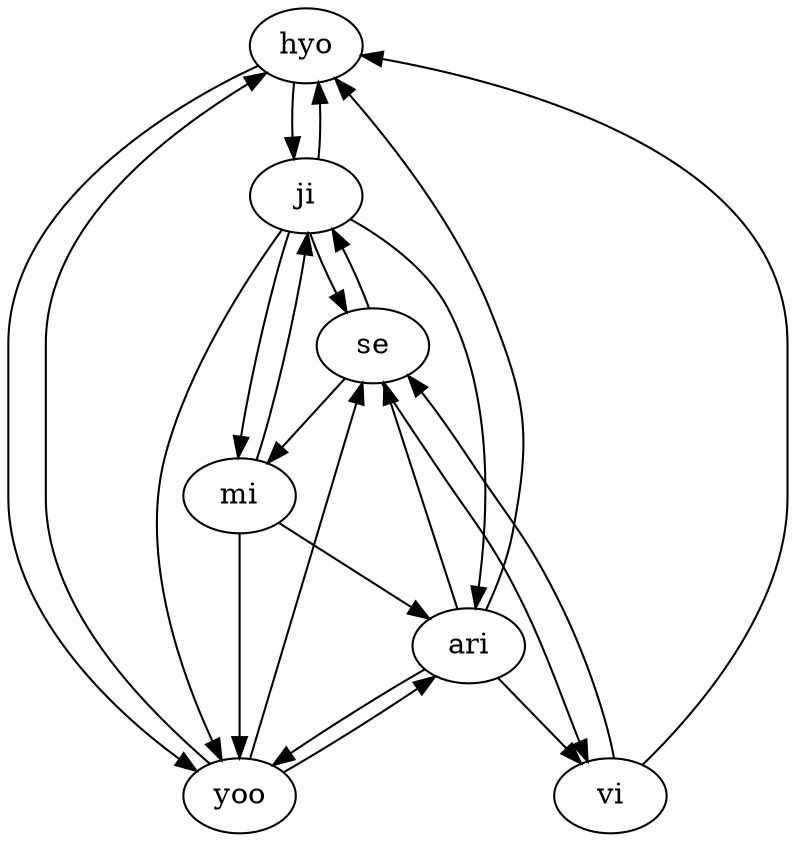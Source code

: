 digraph {
hyo->ji;
ji->hyo;
hyo->yoo;
yoo->hyo;
vi->hyo;
ari->hyo;
ji->yoo;
ji->mi;
mi->ji;
ji->se;
se->ji;
ji->ari;
mi->yoo;
yoo->se;
yoo->ari;
ari->yoo;
se->mi;
mi->ari;
vi->se;
se->vi;
ari->vi;
ari->se;
}